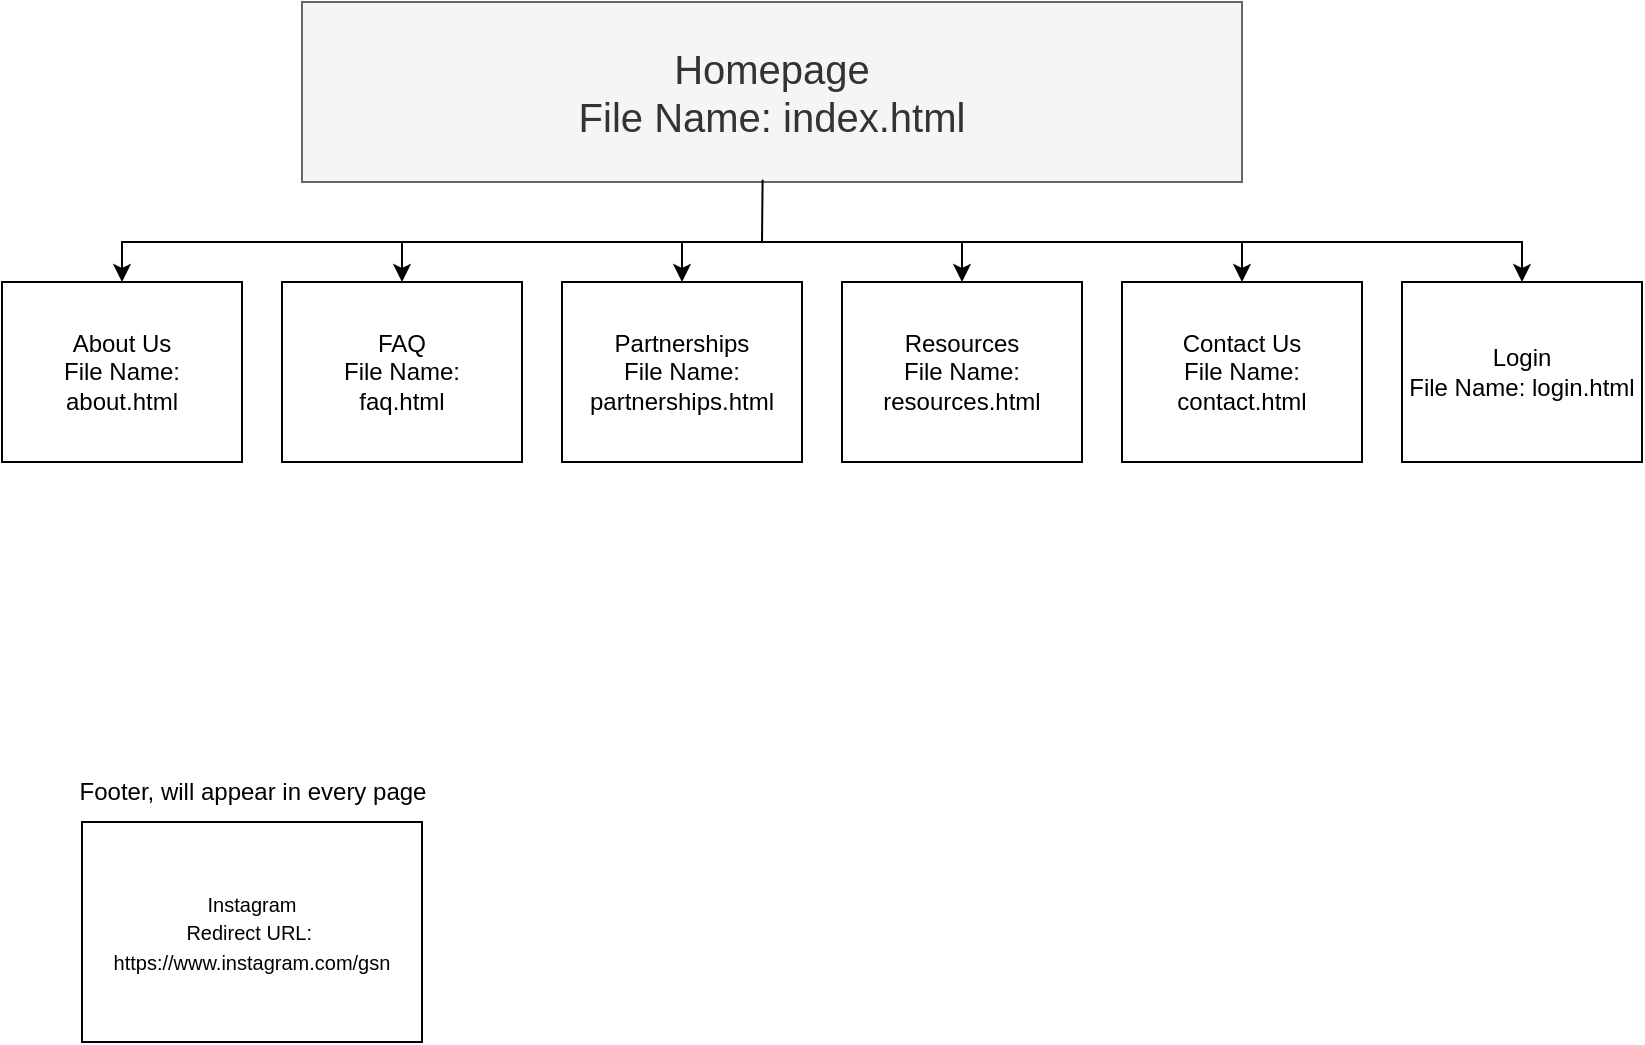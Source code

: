 <mxfile version="26.0.9">
  <diagram name="Page-1" id="Hm0FOieZo1bQabxKpgn-">
    <mxGraphModel dx="984" dy="594" grid="1" gridSize="10" guides="1" tooltips="1" connect="1" arrows="1" fold="1" page="1" pageScale="1" pageWidth="850" pageHeight="1100" math="0" shadow="0">
      <root>
        <mxCell id="0" />
        <mxCell id="1" parent="0" />
        <mxCell id="2QoLX_qyOSyjQX9BgWTQ-1" value="Homepage&lt;div&gt;File Name: index.html&lt;/div&gt;" style="rounded=0;whiteSpace=wrap;html=1;fillColor=#f5f5f5;fontColor=#333333;strokeColor=#666666;fontSize=20;" parent="1" vertex="1">
          <mxGeometry x="170" y="20" width="470" height="90" as="geometry" />
        </mxCell>
        <mxCell id="2QoLX_qyOSyjQX9BgWTQ-2" value="About Us&lt;div&gt;File Name:&lt;/div&gt;&lt;div&gt;about.html&lt;/div&gt;" style="rounded=0;whiteSpace=wrap;html=1;" parent="1" vertex="1">
          <mxGeometry x="20" y="160" width="120" height="90" as="geometry" />
        </mxCell>
        <mxCell id="2QoLX_qyOSyjQX9BgWTQ-3" value="FAQ&lt;div&gt;File Name:&lt;/div&gt;&lt;div&gt;faq.html&lt;/div&gt;" style="rounded=0;whiteSpace=wrap;html=1;" parent="1" vertex="1">
          <mxGeometry x="160" y="160" width="120" height="90" as="geometry" />
        </mxCell>
        <mxCell id="2QoLX_qyOSyjQX9BgWTQ-4" value="&lt;div&gt;Partnerships&lt;/div&gt;&lt;div&gt;File Name:&lt;/div&gt;&lt;div&gt;partnerships.html&lt;/div&gt;" style="rounded=0;whiteSpace=wrap;html=1;" parent="1" vertex="1">
          <mxGeometry x="300" y="160" width="120" height="90" as="geometry" />
        </mxCell>
        <mxCell id="2QoLX_qyOSyjQX9BgWTQ-5" value="Contact Us&lt;div&gt;File Name: contact.html&lt;/div&gt;" style="rounded=0;whiteSpace=wrap;html=1;" parent="1" vertex="1">
          <mxGeometry x="580" y="160" width="120" height="90" as="geometry" />
        </mxCell>
        <mxCell id="2QoLX_qyOSyjQX9BgWTQ-6" value="Resources&lt;div&gt;File Name: resources.html&lt;/div&gt;" style="rounded=0;whiteSpace=wrap;html=1;" parent="1" vertex="1">
          <mxGeometry x="440" y="160" width="120" height="90" as="geometry" />
        </mxCell>
        <mxCell id="2QoLX_qyOSyjQX9BgWTQ-7" value="Login&lt;div&gt;File Name: login.html&lt;/div&gt;" style="rounded=0;whiteSpace=wrap;html=1;" parent="1" vertex="1">
          <mxGeometry x="720" y="160" width="120" height="90" as="geometry" />
        </mxCell>
        <mxCell id="2QoLX_qyOSyjQX9BgWTQ-10" value="" style="endArrow=classic;html=1;rounded=0;entryX=0.5;entryY=0;entryDx=0;entryDy=0;" parent="1" target="2QoLX_qyOSyjQX9BgWTQ-2" edge="1">
          <mxGeometry width="50" height="50" relative="1" as="geometry">
            <mxPoint x="400" y="140" as="sourcePoint" />
            <mxPoint x="450" y="320" as="targetPoint" />
            <Array as="points">
              <mxPoint x="80" y="140" />
            </Array>
          </mxGeometry>
        </mxCell>
        <mxCell id="2QoLX_qyOSyjQX9BgWTQ-11" value="" style="endArrow=none;html=1;rounded=0;entryX=0.49;entryY=0.988;entryDx=0;entryDy=0;entryPerimeter=0;" parent="1" target="2QoLX_qyOSyjQX9BgWTQ-1" edge="1">
          <mxGeometry width="50" height="50" relative="1" as="geometry">
            <mxPoint x="400" y="140" as="sourcePoint" />
            <mxPoint x="350" y="210" as="targetPoint" />
          </mxGeometry>
        </mxCell>
        <mxCell id="2QoLX_qyOSyjQX9BgWTQ-12" value="" style="endArrow=classic;html=1;rounded=0;entryX=0.5;entryY=0;entryDx=0;entryDy=0;" parent="1" target="2QoLX_qyOSyjQX9BgWTQ-3" edge="1">
          <mxGeometry width="50" height="50" relative="1" as="geometry">
            <mxPoint x="220" y="140" as="sourcePoint" />
            <mxPoint x="330" y="180" as="targetPoint" />
          </mxGeometry>
        </mxCell>
        <mxCell id="2QoLX_qyOSyjQX9BgWTQ-14" value="" style="endArrow=classic;html=1;rounded=0;entryX=0.5;entryY=0;entryDx=0;entryDy=0;" parent="1" target="2QoLX_qyOSyjQX9BgWTQ-7" edge="1">
          <mxGeometry width="50" height="50" relative="1" as="geometry">
            <mxPoint x="400" y="140" as="sourcePoint" />
            <mxPoint x="700" y="140" as="targetPoint" />
            <Array as="points">
              <mxPoint x="780" y="140" />
            </Array>
          </mxGeometry>
        </mxCell>
        <mxCell id="2QoLX_qyOSyjQX9BgWTQ-15" value="" style="endArrow=classic;html=1;rounded=0;entryX=0.5;entryY=0;entryDx=0;entryDy=0;" parent="1" target="2QoLX_qyOSyjQX9BgWTQ-6" edge="1">
          <mxGeometry width="50" height="50" relative="1" as="geometry">
            <mxPoint x="500" y="140" as="sourcePoint" />
            <mxPoint x="550" y="180" as="targetPoint" />
          </mxGeometry>
        </mxCell>
        <mxCell id="2QoLX_qyOSyjQX9BgWTQ-17" value="" style="endArrow=classic;html=1;rounded=0;entryX=0.5;entryY=0;entryDx=0;entryDy=0;" parent="1" target="2QoLX_qyOSyjQX9BgWTQ-4" edge="1">
          <mxGeometry width="50" height="50" relative="1" as="geometry">
            <mxPoint x="360" y="140" as="sourcePoint" />
            <mxPoint x="390" y="200" as="targetPoint" />
          </mxGeometry>
        </mxCell>
        <mxCell id="2QoLX_qyOSyjQX9BgWTQ-18" value="" style="endArrow=classic;html=1;rounded=0;entryX=0.5;entryY=0;entryDx=0;entryDy=0;" parent="1" target="2QoLX_qyOSyjQX9BgWTQ-5" edge="1">
          <mxGeometry width="50" height="50" relative="1" as="geometry">
            <mxPoint x="640" y="140" as="sourcePoint" />
            <mxPoint x="660" y="200" as="targetPoint" />
          </mxGeometry>
        </mxCell>
        <mxCell id="2QoLX_qyOSyjQX9BgWTQ-21" value="&lt;font style=&quot;font-size: 10px;&quot;&gt;Instagram&lt;/font&gt;&lt;div&gt;&lt;span style=&quot;font-size: 10px; background-color: transparent; color: light-dark(rgb(0, 0, 0), rgb(255, 255, 255));&quot;&gt;Redirect URL:&amp;nbsp; https://www.instagram.com/gsn&lt;/span&gt;&lt;/div&gt;" style="rounded=0;whiteSpace=wrap;html=1;" parent="1" vertex="1">
          <mxGeometry x="60" y="430" width="170" height="110" as="geometry" />
        </mxCell>
        <mxCell id="EQFAO8d1l5EPb8XXR5MC-6" value="Footer, will appear in every page" style="text;html=1;align=center;verticalAlign=middle;resizable=0;points=[];autosize=1;strokeColor=none;fillColor=none;" vertex="1" parent="1">
          <mxGeometry x="45" y="400" width="200" height="30" as="geometry" />
        </mxCell>
      </root>
    </mxGraphModel>
  </diagram>
</mxfile>
